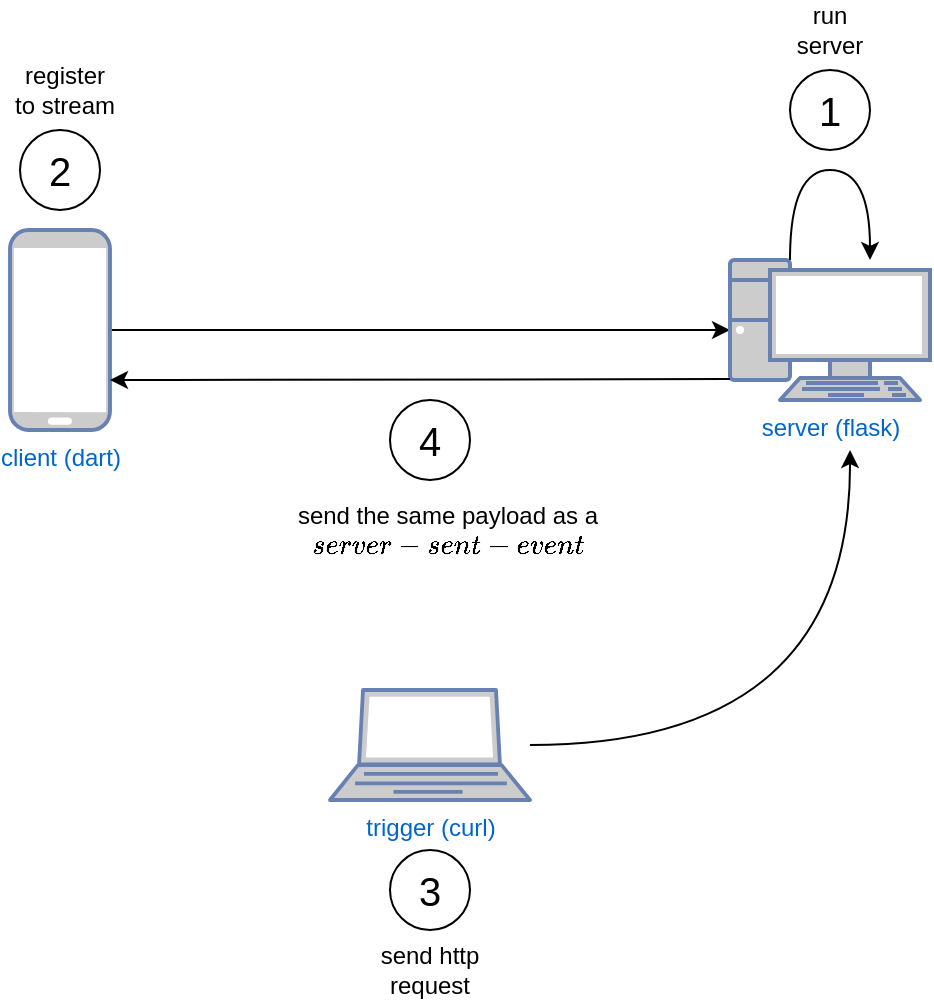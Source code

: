 <mxfile version="14.9.8" type="device"><diagram id="1P8Uoikha06Gbhv7BMmq" name="Page-1"><mxGraphModel dx="1368" dy="739" grid="1" gridSize="10" guides="1" tooltips="1" connect="1" arrows="1" fold="1" page="1" pageScale="1" pageWidth="850" pageHeight="1100" math="0" shadow="0"><root><mxCell id="0"/><mxCell id="1" parent="0"/><mxCell id="0nfNpnL-6aNQo00jjjnE-10" style="edgeStyle=orthogonalEdgeStyle;curved=1;rounded=0;orthogonalLoop=1;jettySize=auto;html=1;entryX=0;entryY=0.5;entryDx=0;entryDy=0;entryPerimeter=0;" edge="1" parent="1" source="0nfNpnL-6aNQo00jjjnE-2" target="0nfNpnL-6aNQo00jjjnE-3"><mxGeometry relative="1" as="geometry"/></mxCell><mxCell id="0nfNpnL-6aNQo00jjjnE-2" value="client (dart)" style="fontColor=#0066CC;verticalAlign=top;verticalLabelPosition=bottom;labelPosition=center;align=center;html=1;outlineConnect=0;fillColor=#CCCCCC;strokeColor=#6881B3;gradientColor=none;gradientDirection=north;strokeWidth=2;shape=mxgraph.networks.mobile;" vertex="1" parent="1"><mxGeometry x="150" y="280" width="50" height="100" as="geometry"/></mxCell><mxCell id="0nfNpnL-6aNQo00jjjnE-3" value="server (flask)" style="fontColor=#0066CC;verticalAlign=top;verticalLabelPosition=bottom;labelPosition=center;align=center;html=1;outlineConnect=0;fillColor=#CCCCCC;strokeColor=#6881B3;gradientColor=none;gradientDirection=north;strokeWidth=2;shape=mxgraph.networks.pc;" vertex="1" parent="1"><mxGeometry x="510" y="295" width="100" height="70" as="geometry"/></mxCell><mxCell id="0nfNpnL-6aNQo00jjjnE-16" style="edgeStyle=orthogonalEdgeStyle;curved=1;rounded=0;orthogonalLoop=1;jettySize=auto;html=1;" edge="1" parent="1" source="0nfNpnL-6aNQo00jjjnE-4"><mxGeometry relative="1" as="geometry"><mxPoint x="570.0" y="390.0" as="targetPoint"/></mxGeometry></mxCell><mxCell id="0nfNpnL-6aNQo00jjjnE-4" value="trigger (curl)" style="fontColor=#0066CC;verticalAlign=top;verticalLabelPosition=bottom;labelPosition=center;align=center;html=1;outlineConnect=0;fillColor=#CCCCCC;strokeColor=#6881B3;gradientColor=none;gradientDirection=north;strokeWidth=2;shape=mxgraph.networks.laptop;" vertex="1" parent="1"><mxGeometry x="310" y="510" width="100" height="55" as="geometry"/></mxCell><mxCell id="0nfNpnL-6aNQo00jjjnE-5" value="" style="edgeStyle=orthogonalEdgeStyle;rounded=0;orthogonalLoop=1;jettySize=auto;html=1;curved=1;" edge="1" parent="1" source="0nfNpnL-6aNQo00jjjnE-3" target="0nfNpnL-6aNQo00jjjnE-3"><mxGeometry y="20" relative="1" as="geometry"><Array as="points"><mxPoint x="580" y="250"/></Array><mxPoint as="offset"/></mxGeometry></mxCell><mxCell id="0nfNpnL-6aNQo00jjjnE-6" value="&lt;font style=&quot;font-size: 20px&quot;&gt;1&lt;/font&gt;" style="ellipse;whiteSpace=wrap;html=1;aspect=fixed;" vertex="1" parent="1"><mxGeometry x="540" y="200" width="40" height="40" as="geometry"/></mxCell><mxCell id="0nfNpnL-6aNQo00jjjnE-11" value="run server" style="text;html=1;strokeColor=none;fillColor=none;align=center;verticalAlign=middle;whiteSpace=wrap;rounded=0;" vertex="1" parent="1"><mxGeometry x="540" y="170" width="40" height="20" as="geometry"/></mxCell><mxCell id="0nfNpnL-6aNQo00jjjnE-13" value="register to stream" style="text;html=1;strokeColor=none;fillColor=none;align=center;verticalAlign=middle;whiteSpace=wrap;rounded=0;" vertex="1" parent="1"><mxGeometry x="150" y="200" width="55" height="20" as="geometry"/></mxCell><mxCell id="0nfNpnL-6aNQo00jjjnE-14" value="&lt;font style=&quot;font-size: 20px&quot;&gt;2&lt;/font&gt;" style="ellipse;whiteSpace=wrap;html=1;aspect=fixed;" vertex="1" parent="1"><mxGeometry x="155" y="230" width="40" height="40" as="geometry"/></mxCell><mxCell id="0nfNpnL-6aNQo00jjjnE-17" value="&lt;font style=&quot;font-size: 20px&quot;&gt;3&lt;/font&gt;" style="ellipse;whiteSpace=wrap;html=1;aspect=fixed;" vertex="1" parent="1"><mxGeometry x="340" y="590" width="40" height="40" as="geometry"/></mxCell><mxCell id="0nfNpnL-6aNQo00jjjnE-18" value="send http request" style="text;html=1;strokeColor=none;fillColor=none;align=center;verticalAlign=middle;whiteSpace=wrap;rounded=0;" vertex="1" parent="1"><mxGeometry x="330" y="640" width="60" height="20" as="geometry"/></mxCell><mxCell id="0nfNpnL-6aNQo00jjjnE-19" value="" style="endArrow=classic;html=1;exitX=0;exitY=0.85;exitDx=0;exitDy=0;exitPerimeter=0;entryX=1;entryY=0.75;entryDx=0;entryDy=0;entryPerimeter=0;" edge="1" parent="1" source="0nfNpnL-6aNQo00jjjnE-3" target="0nfNpnL-6aNQo00jjjnE-2"><mxGeometry width="50" height="50" relative="1" as="geometry"><mxPoint x="430" y="420" as="sourcePoint"/><mxPoint x="210" y="355" as="targetPoint"/><Array as="points"><mxPoint x="220" y="355"/></Array></mxGeometry></mxCell><mxCell id="0nfNpnL-6aNQo00jjjnE-20" value="&lt;font style=&quot;font-size: 20px&quot;&gt;4&lt;/font&gt;" style="ellipse;whiteSpace=wrap;html=1;aspect=fixed;" vertex="1" parent="1"><mxGeometry x="340" y="365" width="40" height="40" as="geometry"/></mxCell><mxCell id="0nfNpnL-6aNQo00jjjnE-21" value="send the same payload as a `server-sent-event`" style="text;html=1;strokeColor=none;fillColor=none;align=center;verticalAlign=middle;whiteSpace=wrap;rounded=0;" vertex="1" parent="1"><mxGeometry x="290" y="410" width="157.5" height="40" as="geometry"/></mxCell></root></mxGraphModel></diagram></mxfile>